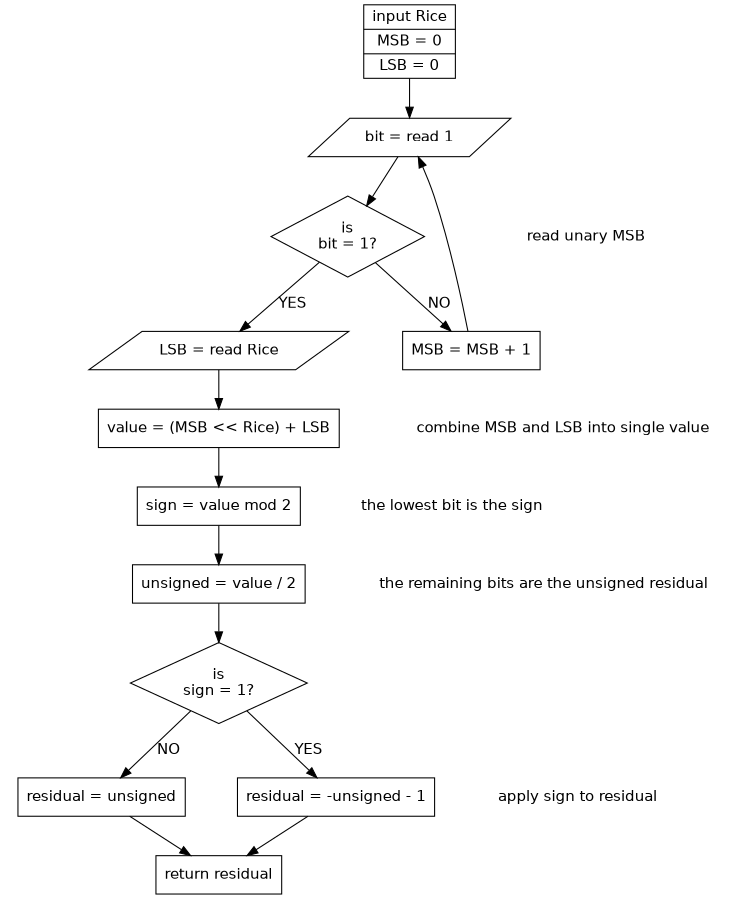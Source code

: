 digraph read_alac_residual {
  size="5,6";
  ratio=fill;
  node [fontname="DejaVuSans"];
  edge [fontname="DejaVuSans"];
  margin=0;

  init [shape=record,label="{input Rice|MSB = 0|LSB = 0}"];
  read_next_bit [shape=parallelogram,label="bit = read 1"];
  unary_finish_test [shape=diamond,label="is\nbit = 1?"];
  increment_MSB [shape=rect,label="MSB = MSB + 1"];

  init -> read_next_bit;
  read_next_bit -> unary_finish_test;
  unary_finish_test -> increment_MSB [label="NO"];
  unary_finish_test -> read_rice [label="YES"];
  increment_MSB -> read_next_bit;
  read_rice [shape=parallelogram,label="LSB = read Rice"];
  read_rice -> make_value;
  make_value [shape=rect,label="value = (MSB << Rice) + LSB"];
  make_value -> get_sign;
  get_unsigned [shape=rect,label="unsigned = value / 2"];
  get_unsigned -> test_sign;
  get_sign [shape=rect,label="sign = value mod 2"];
  get_sign -> get_unsigned;
  test_sign [shape=diamond,label="is\nsign = 1?"];
  test_sign -> positive_residual [label="NO"];
  test_sign -> negative_residual [label="YES"];
  positive_residual [shape=rect,label="residual = unsigned"];
  negative_residual [shape=rect,label="residual = -unsigned - 1"];
  positive_residual -> return_residual;
  negative_residual -> return_residual;
  return_residual [shape=rect,label="return residual"];
  label1 [shape=plaintext,label="combine MSB and LSB into single value"];
  {rank=same; label1; make_value;};
  label2 [shape=plaintext,label="the lowest bit is the sign"];
  {rank=same; label2; get_sign;};
  label3 [shape=plaintext,label="the remaining bits are the unsigned residual"];
  {rank=same; label3; get_unsigned;};
  label4 [shape=plaintext,label="apply sign to residual"];
  {rank=same; label4; positive_residual; negative_residual;};
  label5 [shape=plaintext,label="read unary MSB"];
  {rank=same; label5; unary_finish_test;};
}
